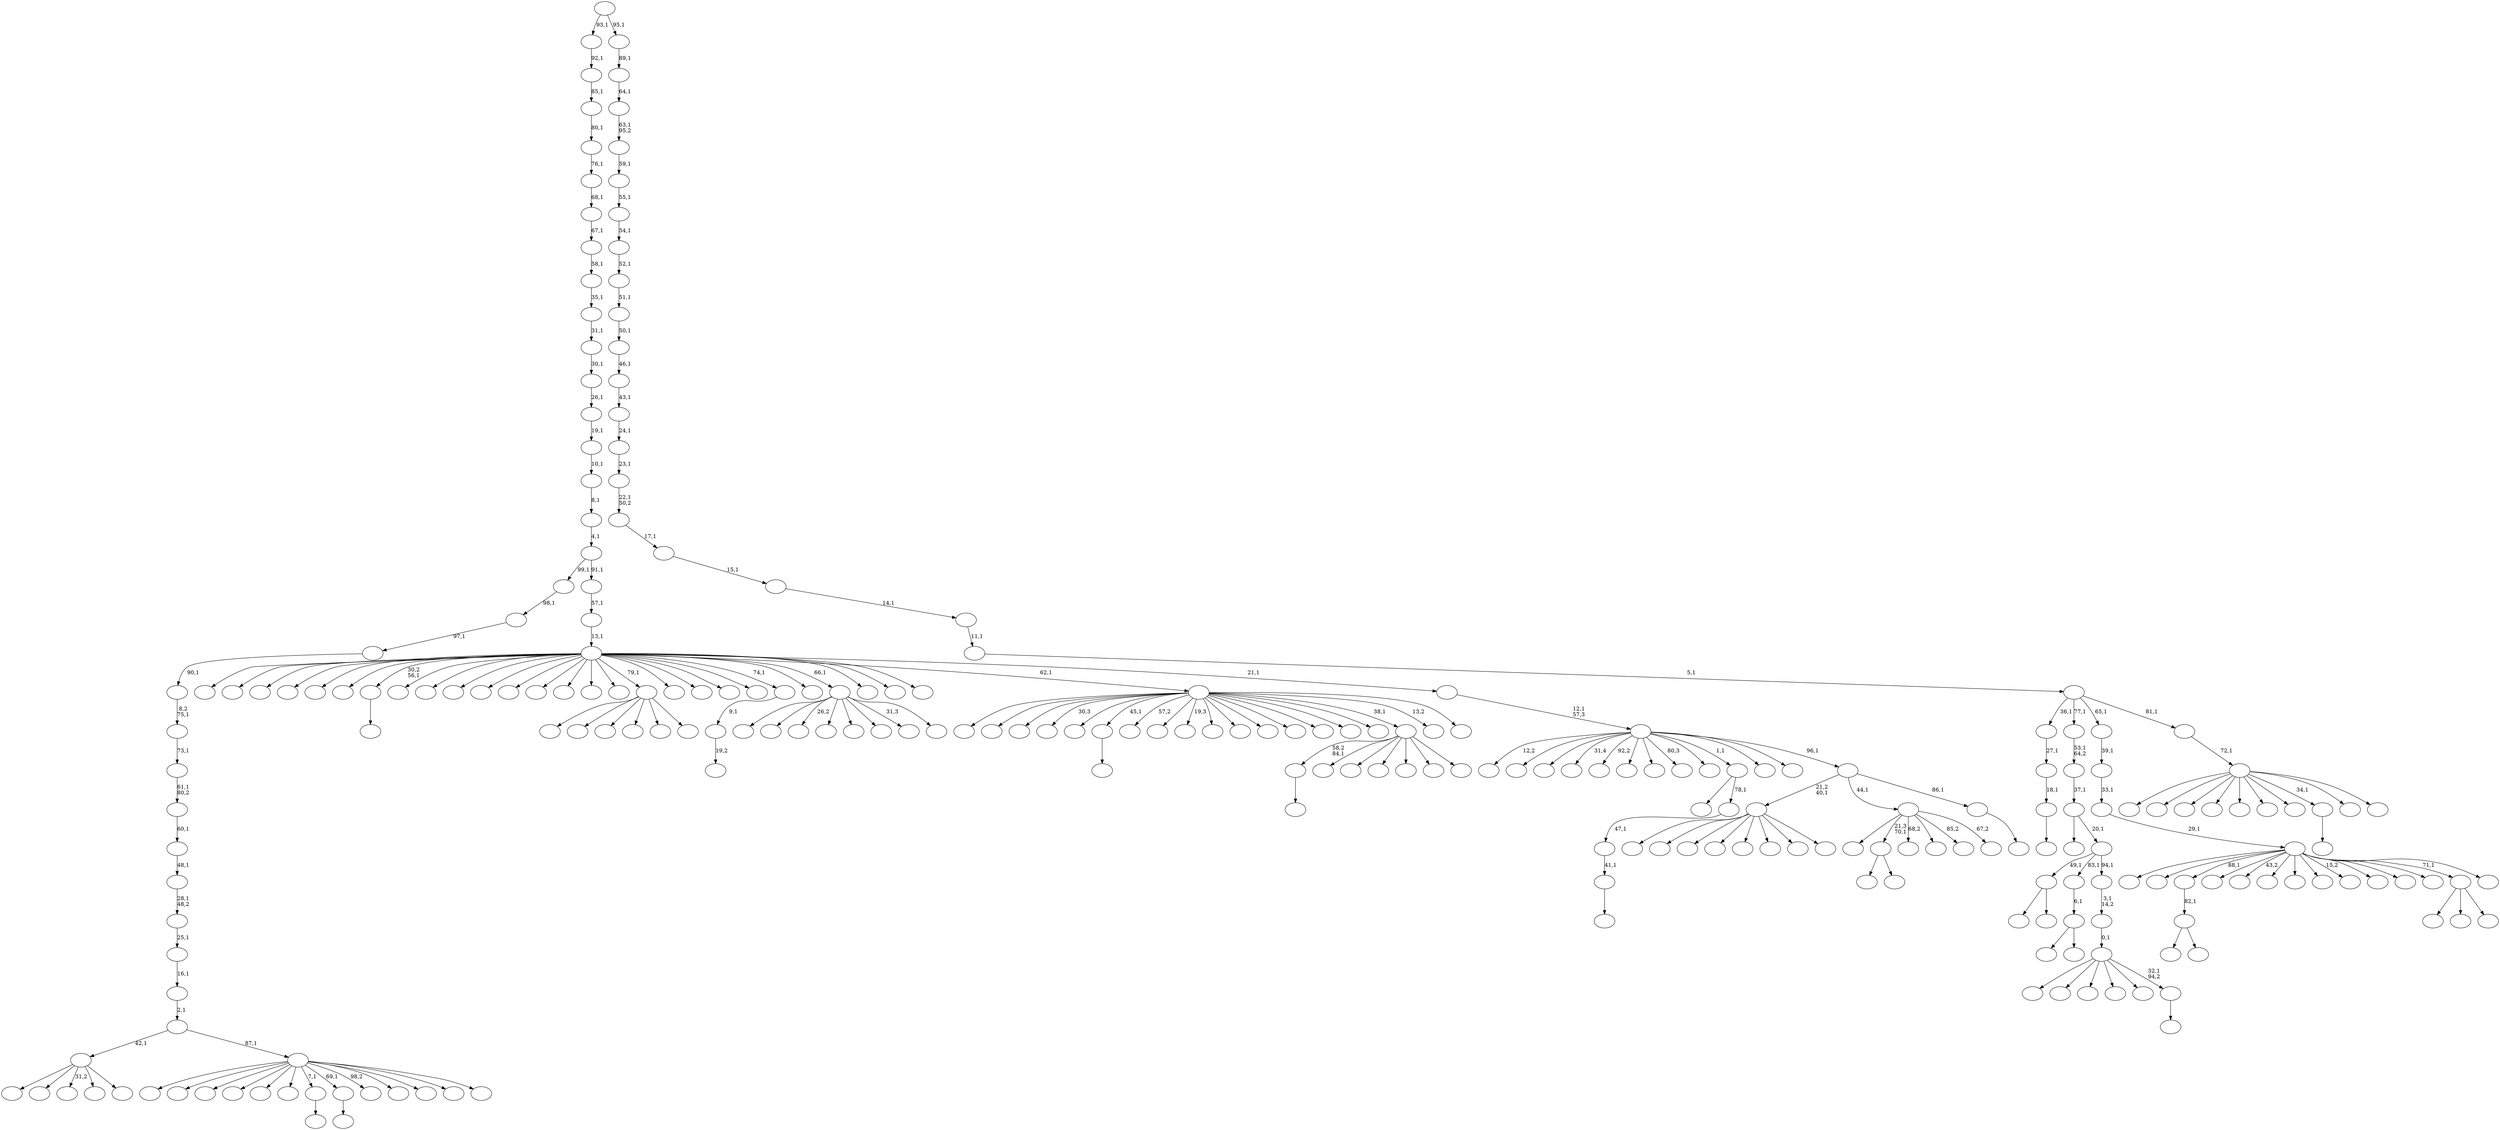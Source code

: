 digraph T {
	250 [label=""]
	249 [label=""]
	248 [label=""]
	247 [label=""]
	246 [label=""]
	245 [label=""]
	244 [label=""]
	243 [label=""]
	242 [label=""]
	241 [label=""]
	240 [label=""]
	239 [label=""]
	238 [label=""]
	237 [label=""]
	236 [label=""]
	235 [label=""]
	234 [label=""]
	233 [label=""]
	232 [label=""]
	231 [label=""]
	230 [label=""]
	229 [label=""]
	228 [label=""]
	227 [label=""]
	226 [label=""]
	225 [label=""]
	224 [label=""]
	223 [label=""]
	222 [label=""]
	221 [label=""]
	220 [label=""]
	219 [label=""]
	218 [label=""]
	217 [label=""]
	216 [label=""]
	215 [label=""]
	214 [label=""]
	213 [label=""]
	212 [label=""]
	211 [label=""]
	210 [label=""]
	209 [label=""]
	208 [label=""]
	207 [label=""]
	206 [label=""]
	205 [label=""]
	204 [label=""]
	203 [label=""]
	202 [label=""]
	201 [label=""]
	200 [label=""]
	199 [label=""]
	198 [label=""]
	197 [label=""]
	196 [label=""]
	195 [label=""]
	194 [label=""]
	193 [label=""]
	192 [label=""]
	191 [label=""]
	190 [label=""]
	189 [label=""]
	188 [label=""]
	187 [label=""]
	186 [label=""]
	185 [label=""]
	184 [label=""]
	183 [label=""]
	182 [label=""]
	181 [label=""]
	180 [label=""]
	179 [label=""]
	178 [label=""]
	177 [label=""]
	176 [label=""]
	175 [label=""]
	174 [label=""]
	173 [label=""]
	172 [label=""]
	171 [label=""]
	170 [label=""]
	169 [label=""]
	168 [label=""]
	167 [label=""]
	166 [label=""]
	165 [label=""]
	164 [label=""]
	163 [label=""]
	162 [label=""]
	161 [label=""]
	160 [label=""]
	159 [label=""]
	158 [label=""]
	157 [label=""]
	156 [label=""]
	155 [label=""]
	154 [label=""]
	153 [label=""]
	152 [label=""]
	151 [label=""]
	150 [label=""]
	149 [label=""]
	148 [label=""]
	147 [label=""]
	146 [label=""]
	145 [label=""]
	144 [label=""]
	143 [label=""]
	142 [label=""]
	141 [label=""]
	140 [label=""]
	139 [label=""]
	138 [label=""]
	137 [label=""]
	136 [label=""]
	135 [label=""]
	134 [label=""]
	133 [label=""]
	132 [label=""]
	131 [label=""]
	130 [label=""]
	129 [label=""]
	128 [label=""]
	127 [label=""]
	126 [label=""]
	125 [label=""]
	124 [label=""]
	123 [label=""]
	122 [label=""]
	121 [label=""]
	120 [label=""]
	119 [label=""]
	118 [label=""]
	117 [label=""]
	116 [label=""]
	115 [label=""]
	114 [label=""]
	113 [label=""]
	112 [label=""]
	111 [label=""]
	110 [label=""]
	109 [label=""]
	108 [label=""]
	107 [label=""]
	106 [label=""]
	105 [label=""]
	104 [label=""]
	103 [label=""]
	102 [label=""]
	101 [label=""]
	100 [label=""]
	99 [label=""]
	98 [label=""]
	97 [label=""]
	96 [label=""]
	95 [label=""]
	94 [label=""]
	93 [label=""]
	92 [label=""]
	91 [label=""]
	90 [label=""]
	89 [label=""]
	88 [label=""]
	87 [label=""]
	86 [label=""]
	85 [label=""]
	84 [label=""]
	83 [label=""]
	82 [label=""]
	81 [label=""]
	80 [label=""]
	79 [label=""]
	78 [label=""]
	77 [label=""]
	76 [label=""]
	75 [label=""]
	74 [label=""]
	73 [label=""]
	72 [label=""]
	71 [label=""]
	70 [label=""]
	69 [label=""]
	68 [label=""]
	67 [label=""]
	66 [label=""]
	65 [label=""]
	64 [label=""]
	63 [label=""]
	62 [label=""]
	61 [label=""]
	60 [label=""]
	59 [label=""]
	58 [label=""]
	57 [label=""]
	56 [label=""]
	55 [label=""]
	54 [label=""]
	53 [label=""]
	52 [label=""]
	51 [label=""]
	50 [label=""]
	49 [label=""]
	48 [label=""]
	47 [label=""]
	46 [label=""]
	45 [label=""]
	44 [label=""]
	43 [label=""]
	42 [label=""]
	41 [label=""]
	40 [label=""]
	39 [label=""]
	38 [label=""]
	37 [label=""]
	36 [label=""]
	35 [label=""]
	34 [label=""]
	33 [label=""]
	32 [label=""]
	31 [label=""]
	30 [label=""]
	29 [label=""]
	28 [label=""]
	27 [label=""]
	26 [label=""]
	25 [label=""]
	24 [label=""]
	23 [label=""]
	22 [label=""]
	21 [label=""]
	20 [label=""]
	19 [label=""]
	18 [label=""]
	17 [label=""]
	16 [label=""]
	15 [label=""]
	14 [label=""]
	13 [label=""]
	12 [label=""]
	11 [label=""]
	10 [label=""]
	9 [label=""]
	8 [label=""]
	7 [label=""]
	6 [label=""]
	5 [label=""]
	4 [label=""]
	3 [label=""]
	2 [label=""]
	1 [label=""]
	0 [label=""]
	236 -> 237 [label=""]
	235 -> 236 [label="18,1"]
	234 -> 235 [label="27,1"]
	232 -> 239 [label=""]
	232 -> 233 [label=""]
	231 -> 232 [label="82,1"]
	229 -> 230 [label=""]
	203 -> 204 [label=""]
	199 -> 200 [label=""]
	174 -> 247 [label=""]
	174 -> 226 [label=""]
	174 -> 223 [label="31,2"]
	174 -> 188 [label=""]
	174 -> 175 [label=""]
	166 -> 240 [label=""]
	166 -> 167 [label=""]
	156 -> 245 [label=""]
	156 -> 157 [label=""]
	155 -> 156 [label="6,1"]
	151 -> 215 [label=""]
	151 -> 212 [label=""]
	151 -> 208 [label=""]
	151 -> 186 [label=""]
	151 -> 162 [label=""]
	151 -> 152 [label=""]
	149 -> 150 [label=""]
	145 -> 146 [label=""]
	135 -> 207 [label=""]
	135 -> 136 [label=""]
	117 -> 132 [label=""]
	117 -> 122 [label=""]
	117 -> 118 [label=""]
	115 -> 116 [label=""]
	114 -> 115 [label="41,1"]
	113 -> 114 [label="47,1"]
	112 -> 198 [label=""]
	112 -> 113 [label="78,1"]
	109 -> 110 [label="19,2"]
	108 -> 109 [label="9,1"]
	101 -> 228 [label=""]
	101 -> 173 [label=""]
	101 -> 170 [label=""]
	101 -> 168 [label=""]
	101 -> 164 [label=""]
	101 -> 148 [label=""]
	101 -> 126 [label=""]
	101 -> 102 [label=""]
	96 -> 206 [label=""]
	96 -> 147 [label=""]
	96 -> 143 [label="26,2"]
	96 -> 140 [label=""]
	96 -> 138 [label=""]
	96 -> 120 [label=""]
	96 -> 100 [label="31,3"]
	96 -> 97 [label=""]
	93 -> 94 [label=""]
	86 -> 87 [label=""]
	85 -> 184 [label=""]
	85 -> 172 [label=""]
	85 -> 165 [label=""]
	85 -> 123 [label=""]
	85 -> 111 [label=""]
	85 -> 86 [label="32,1\n94,2"]
	84 -> 85 [label="0,1"]
	83 -> 84 [label="3,1\n14,2"]
	82 -> 166 [label="49,1"]
	82 -> 155 [label="83,1"]
	82 -> 83 [label="94,1"]
	81 -> 249 [label=""]
	81 -> 82 [label="20,1"]
	80 -> 81 [label="37,1"]
	79 -> 80 [label="53,1\n64,2"]
	74 -> 246 [label=""]
	74 -> 243 [label=""]
	74 -> 231 [label="88,1"]
	74 -> 220 [label=""]
	74 -> 202 [label="43,2"]
	74 -> 192 [label=""]
	74 -> 181 [label=""]
	74 -> 180 [label=""]
	74 -> 159 [label="15,2"]
	74 -> 139 [label=""]
	74 -> 130 [label=""]
	74 -> 125 [label=""]
	74 -> 117 [label="71,1"]
	74 -> 75 [label=""]
	73 -> 74 [label="29,1"]
	72 -> 73 [label="33,1"]
	71 -> 72 [label="39,1"]
	69 -> 225 [label=""]
	69 -> 135 [label="21,3\n70,1"]
	69 -> 124 [label="68,2"]
	69 -> 104 [label=""]
	69 -> 76 [label="85,2"]
	69 -> 70 [label="67,2"]
	67 -> 229 [label="58,2\n84,1"]
	67 -> 219 [label=""]
	67 -> 179 [label=""]
	67 -> 161 [label=""]
	67 -> 103 [label=""]
	67 -> 95 [label=""]
	67 -> 68 [label=""]
	64 -> 248 [label=""]
	64 -> 211 [label=""]
	64 -> 197 [label=""]
	64 -> 190 [label=""]
	64 -> 182 [label=""]
	64 -> 169 [label=""]
	64 -> 149 [label="7,1"]
	64 -> 145 [label="69,1"]
	64 -> 137 [label="98,2"]
	64 -> 105 [label=""]
	64 -> 98 [label=""]
	64 -> 88 [label=""]
	64 -> 65 [label=""]
	63 -> 174 [label="42,1"]
	63 -> 64 [label="87,1"]
	62 -> 63 [label="2,1"]
	61 -> 62 [label="16,1"]
	60 -> 61 [label="25,1"]
	59 -> 60 [label="28,1\n48,2"]
	58 -> 59 [label="48,1"]
	57 -> 58 [label="60,1"]
	56 -> 57 [label="61,1\n80,2"]
	55 -> 56 [label="73,1"]
	54 -> 55 [label="8,2\n75,1"]
	53 -> 54 [label="90,1"]
	52 -> 53 [label="97,1"]
	51 -> 52 [label="98,1"]
	48 -> 250 [label=""]
	48 -> 244 [label=""]
	48 -> 227 [label=""]
	48 -> 222 [label="30,3"]
	48 -> 221 [label=""]
	48 -> 199 [label="45,1"]
	48 -> 191 [label="57,2"]
	48 -> 187 [label=""]
	48 -> 177 [label="19,3"]
	48 -> 160 [label=""]
	48 -> 142 [label=""]
	48 -> 131 [label=""]
	48 -> 121 [label=""]
	48 -> 106 [label=""]
	48 -> 91 [label=""]
	48 -> 78 [label=""]
	48 -> 67 [label="38,1"]
	48 -> 50 [label="13,2"]
	48 -> 49 [label=""]
	46 -> 47 [label=""]
	45 -> 101 [label="21,2\n40,1"]
	45 -> 69 [label="44,1"]
	45 -> 46 [label="86,1"]
	44 -> 241 [label="12,2"]
	44 -> 224 [label=""]
	44 -> 217 [label=""]
	44 -> 213 [label="31,4"]
	44 -> 195 [label="92,2"]
	44 -> 193 [label=""]
	44 -> 183 [label=""]
	44 -> 154 [label="80,3"]
	44 -> 134 [label=""]
	44 -> 112 [label="1,1"]
	44 -> 99 [label=""]
	44 -> 89 [label=""]
	44 -> 45 [label="96,1"]
	43 -> 44 [label="12,1\n57,3"]
	42 -> 218 [label=""]
	42 -> 216 [label=""]
	42 -> 214 [label=""]
	42 -> 210 [label=""]
	42 -> 209 [label=""]
	42 -> 205 [label=""]
	42 -> 203 [label="30,2\n56,1"]
	42 -> 196 [label=""]
	42 -> 194 [label=""]
	42 -> 189 [label=""]
	42 -> 178 [label=""]
	42 -> 176 [label=""]
	42 -> 171 [label=""]
	42 -> 163 [label=""]
	42 -> 158 [label=""]
	42 -> 153 [label=""]
	42 -> 151 [label="79,1"]
	42 -> 133 [label=""]
	42 -> 128 [label=""]
	42 -> 127 [label=""]
	42 -> 119 [label=""]
	42 -> 108 [label="74,1"]
	42 -> 107 [label=""]
	42 -> 96 [label="66,1"]
	42 -> 90 [label=""]
	42 -> 77 [label=""]
	42 -> 66 [label=""]
	42 -> 48 [label="62,1"]
	42 -> 43 [label="21,1"]
	41 -> 42 [label="13,1"]
	40 -> 41 [label="57,1"]
	39 -> 51 [label="99,1"]
	39 -> 40 [label="91,1"]
	38 -> 39 [label="4,1"]
	37 -> 38 [label="8,1"]
	36 -> 37 [label="10,1"]
	35 -> 36 [label="19,1"]
	34 -> 35 [label="26,1"]
	33 -> 34 [label="30,1"]
	32 -> 33 [label="31,1"]
	31 -> 32 [label="35,1"]
	30 -> 31 [label="58,1"]
	29 -> 30 [label="67,1"]
	28 -> 29 [label="68,1"]
	27 -> 28 [label="76,1"]
	26 -> 27 [label="80,1"]
	25 -> 26 [label="85,1"]
	24 -> 25 [label="92,1"]
	22 -> 242 [label=""]
	22 -> 238 [label=""]
	22 -> 201 [label=""]
	22 -> 185 [label=""]
	22 -> 144 [label=""]
	22 -> 141 [label=""]
	22 -> 129 [label=""]
	22 -> 93 [label="34,1"]
	22 -> 92 [label=""]
	22 -> 23 [label=""]
	21 -> 22 [label="72,1"]
	20 -> 234 [label="36,1"]
	20 -> 79 [label="77,1"]
	20 -> 71 [label="65,1"]
	20 -> 21 [label="81,1"]
	19 -> 20 [label="5,1"]
	18 -> 19 [label="11,1"]
	17 -> 18 [label="14,1"]
	16 -> 17 [label="15,1"]
	15 -> 16 [label="17,1"]
	14 -> 15 [label="22,1\n50,2"]
	13 -> 14 [label="23,1"]
	12 -> 13 [label="24,1"]
	11 -> 12 [label="43,1"]
	10 -> 11 [label="46,1"]
	9 -> 10 [label="50,1"]
	8 -> 9 [label="51,1"]
	7 -> 8 [label="52,1"]
	6 -> 7 [label="54,1"]
	5 -> 6 [label="55,1"]
	4 -> 5 [label="59,1"]
	3 -> 4 [label="63,1\n95,2"]
	2 -> 3 [label="64,1"]
	1 -> 2 [label="89,1"]
	0 -> 24 [label="93,1"]
	0 -> 1 [label="95,1"]
}
